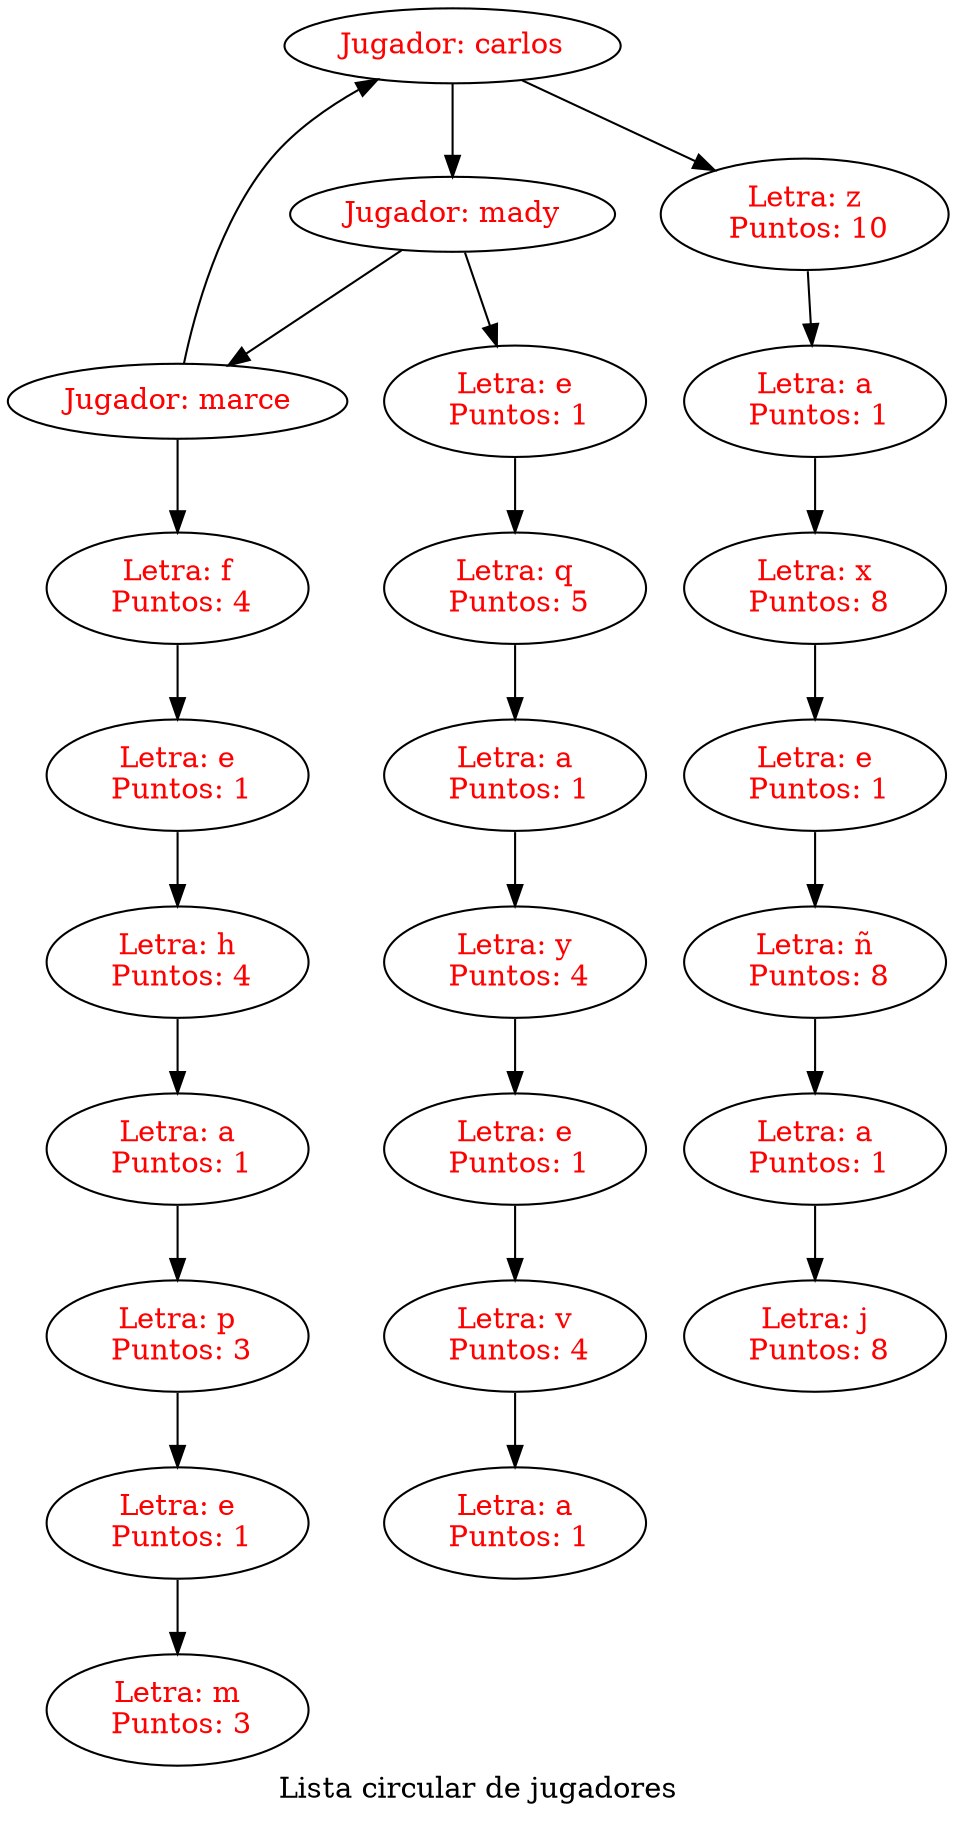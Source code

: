 digraph ListaS{
label= "Lista circular de jugadores"
	node [fontcolor="red", height=0.5, color="black"]
	edge [color="black", dir=fordware]
nodo546140648[label="Jugador: carlos"];
nodo546140648->nodo1521553633;
nodo546140648->nodo23272813;
nodo23272813[label="Letra: z\n Puntos: 10"];
nodo23272813->nodo848499084;
nodo848499084[label="Letra: a\n Puntos: 1"];
nodo848499084->nodo2044343303;
nodo2044343303[label="Letra: x\n Puntos: 8"];
nodo2044343303->nodo733873605;
nodo733873605[label="Letra: e\n Puntos: 1"];
nodo733873605->nodo842001834;
nodo842001834[label="Letra: ñ\n Puntos: 8"];
nodo842001834->nodo404395282;
nodo404395282[label="Letra: a\n Puntos: 1"];
nodo404395282->nodo810086426;
nodo810086426[label="Letra: j\n Puntos: 8"];
nodo1521553633[label="Jugador: mady"];
nodo1521553633->nodo1803770875;
nodo1521553633->nodo638368156;
nodo638368156[label="Letra: e\n Puntos: 1"];
nodo638368156->nodo1794247242;
nodo1794247242[label="Letra: q\n Puntos: 5"];
nodo1794247242->nodo500035374;
nodo500035374[label="Letra: a\n Puntos: 1"];
nodo500035374->nodo1818239983;
nodo1818239983[label="Letra: y\n Puntos: 4"];
nodo1818239983->nodo803452838;
nodo803452838[label="Letra: e\n Puntos: 1"];
nodo803452838->nodo1438206026;
nodo1438206026[label="Letra: v\n Puntos: 4"];
nodo1438206026->nodo671054156;
nodo671054156[label="Letra: a\n Puntos: 1"];
nodo1803770875[label="Jugador: marce"];
nodo1803770875->nodo546140648;
nodo1803770875->nodo1257068807;
nodo1257068807[label="Letra: f\n Puntos: 4"];
nodo1257068807->nodo2021755259;
nodo2021755259[label="Letra: e\n Puntos: 1"];
nodo2021755259->nodo1734698297;
nodo1734698297[label="Letra: h\n Puntos: 4"];
nodo1734698297->nodo999048576;
nodo999048576[label="Letra: a\n Puntos: 1"];
nodo999048576->nodo461969047;
nodo461969047[label="Letra: p\n Puntos: 3"];
nodo461969047->nodo1865916108;
nodo1865916108[label="Letra: e\n Puntos: 1"];
nodo1865916108->nodo590832318;
nodo590832318[label="Letra: m\n Puntos: 3"];

}